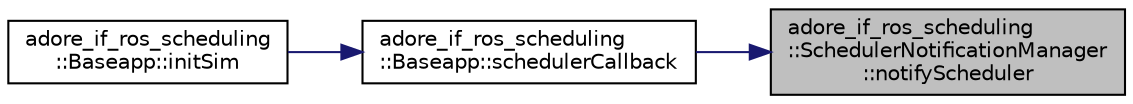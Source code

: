 digraph "adore_if_ros_scheduling::SchedulerNotificationManager::notifyScheduler"
{
 // LATEX_PDF_SIZE
  edge [fontname="Helvetica",fontsize="10",labelfontname="Helvetica",labelfontsize="10"];
  node [fontname="Helvetica",fontsize="10",shape=record];
  rankdir="RL";
  Node1 [label="adore_if_ros_scheduling\l::SchedulerNotificationManager\l::notifyScheduler",height=0.2,width=0.4,color="black", fillcolor="grey75", style="filled", fontcolor="black",tooltip=" "];
  Node1 -> Node2 [dir="back",color="midnightblue",fontsize="10",style="solid",fontname="Helvetica"];
  Node2 [label="adore_if_ros_scheduling\l::Baseapp::schedulerCallback",height=0.2,width=0.4,color="black", fillcolor="white", style="filled",URL="$classadore__if__ros__scheduling_1_1Baseapp.html#ab49dd15b970cba0ffcde7af68374dae4",tooltip=" "];
  Node2 -> Node3 [dir="back",color="midnightblue",fontsize="10",style="solid",fontname="Helvetica"];
  Node3 [label="adore_if_ros_scheduling\l::Baseapp::initSim",height=0.2,width=0.4,color="black", fillcolor="white", style="filled",URL="$classadore__if__ros__scheduling_1_1Baseapp.html#a1756fdc7f13d440abbc6e43da1590d73",tooltip=" "];
}
